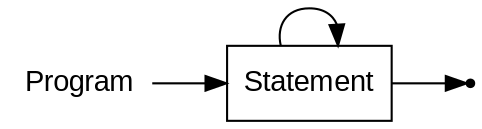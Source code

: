digraph PROGRAM {
  rankdir=LR;
  node [fontname="Arial"];
  start [label="Program" shape=plaintext];
  end [label="" shape=point];
  A [label="Statement" shape=box];
  start -> A;
  A -> A;
  A -> end;
}